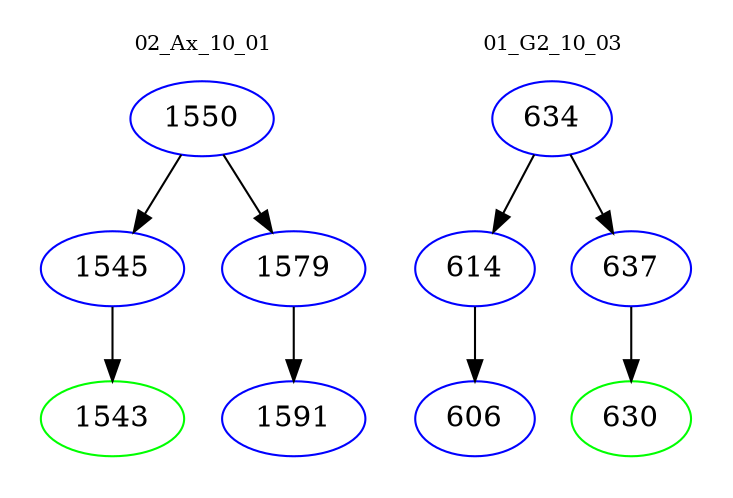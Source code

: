 digraph{
subgraph cluster_0 {
color = white
label = "02_Ax_10_01";
fontsize=10;
T0_1550 [label="1550", color="blue"]
T0_1550 -> T0_1545 [color="black"]
T0_1545 [label="1545", color="blue"]
T0_1545 -> T0_1543 [color="black"]
T0_1543 [label="1543", color="green"]
T0_1550 -> T0_1579 [color="black"]
T0_1579 [label="1579", color="blue"]
T0_1579 -> T0_1591 [color="black"]
T0_1591 [label="1591", color="blue"]
}
subgraph cluster_1 {
color = white
label = "01_G2_10_03";
fontsize=10;
T1_634 [label="634", color="blue"]
T1_634 -> T1_614 [color="black"]
T1_614 [label="614", color="blue"]
T1_614 -> T1_606 [color="black"]
T1_606 [label="606", color="blue"]
T1_634 -> T1_637 [color="black"]
T1_637 [label="637", color="blue"]
T1_637 -> T1_630 [color="black"]
T1_630 [label="630", color="green"]
}
}
